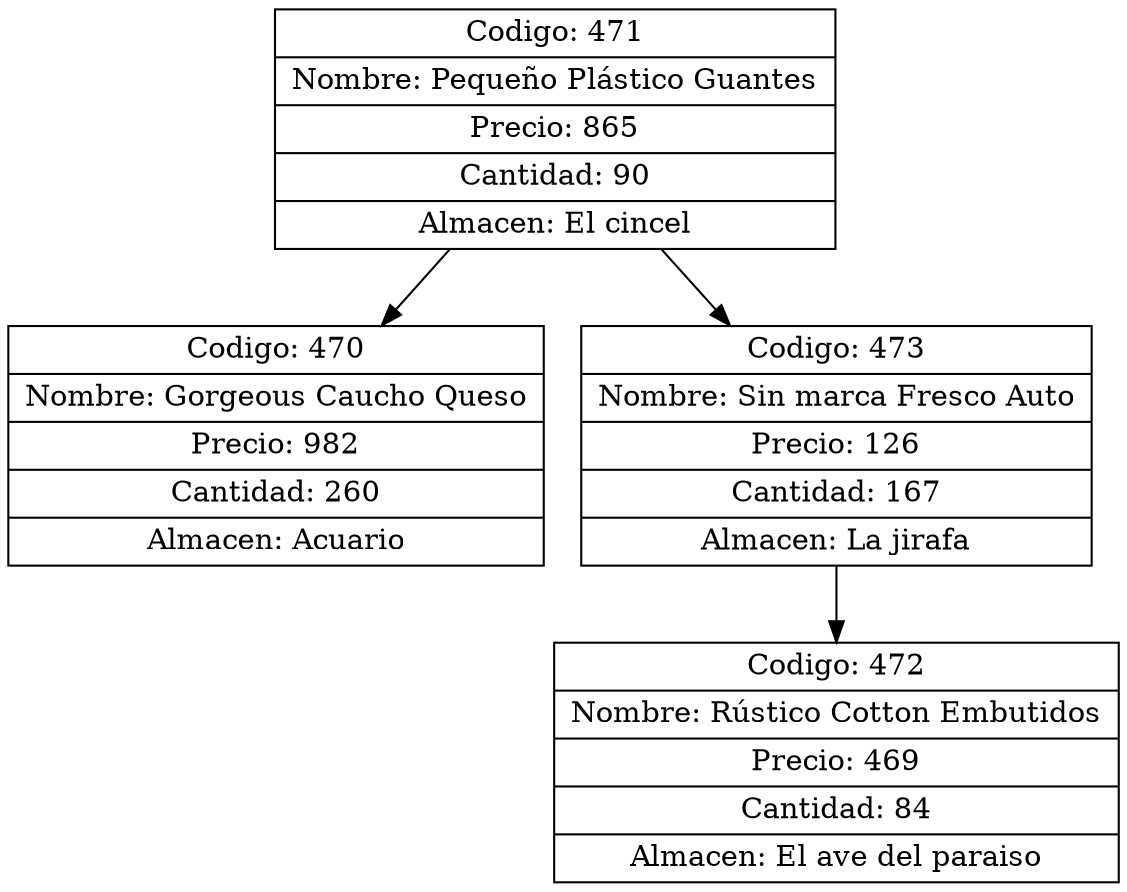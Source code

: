 digraph G{
node[shape="box" shape="record"]
nodo471[label="{ Codigo: 471 | Nombre: Pequeño Plástico Guantes | Precio: 865 | Cantidad: 90 | Almacen: El cincel}"];
nodo470[label="{ Codigo: 470 | Nombre: Gorgeous Caucho Queso | Precio: 982 | Cantidad: 260 | Almacen: Acuario}"];
nodo471->nodo470;
nodo473[label="{ Codigo: 473 | Nombre: Sin marca Fresco Auto | Precio: 126 | Cantidad: 167 | Almacen: La jirafa}"];
nodo472[label="{ Codigo: 472 | Nombre: Rústico Cotton Embutidos | Precio: 469 | Cantidad: 84 | Almacen: El ave del paraiso}"];
nodo473->nodo472;
nodo471->nodo473;
}
